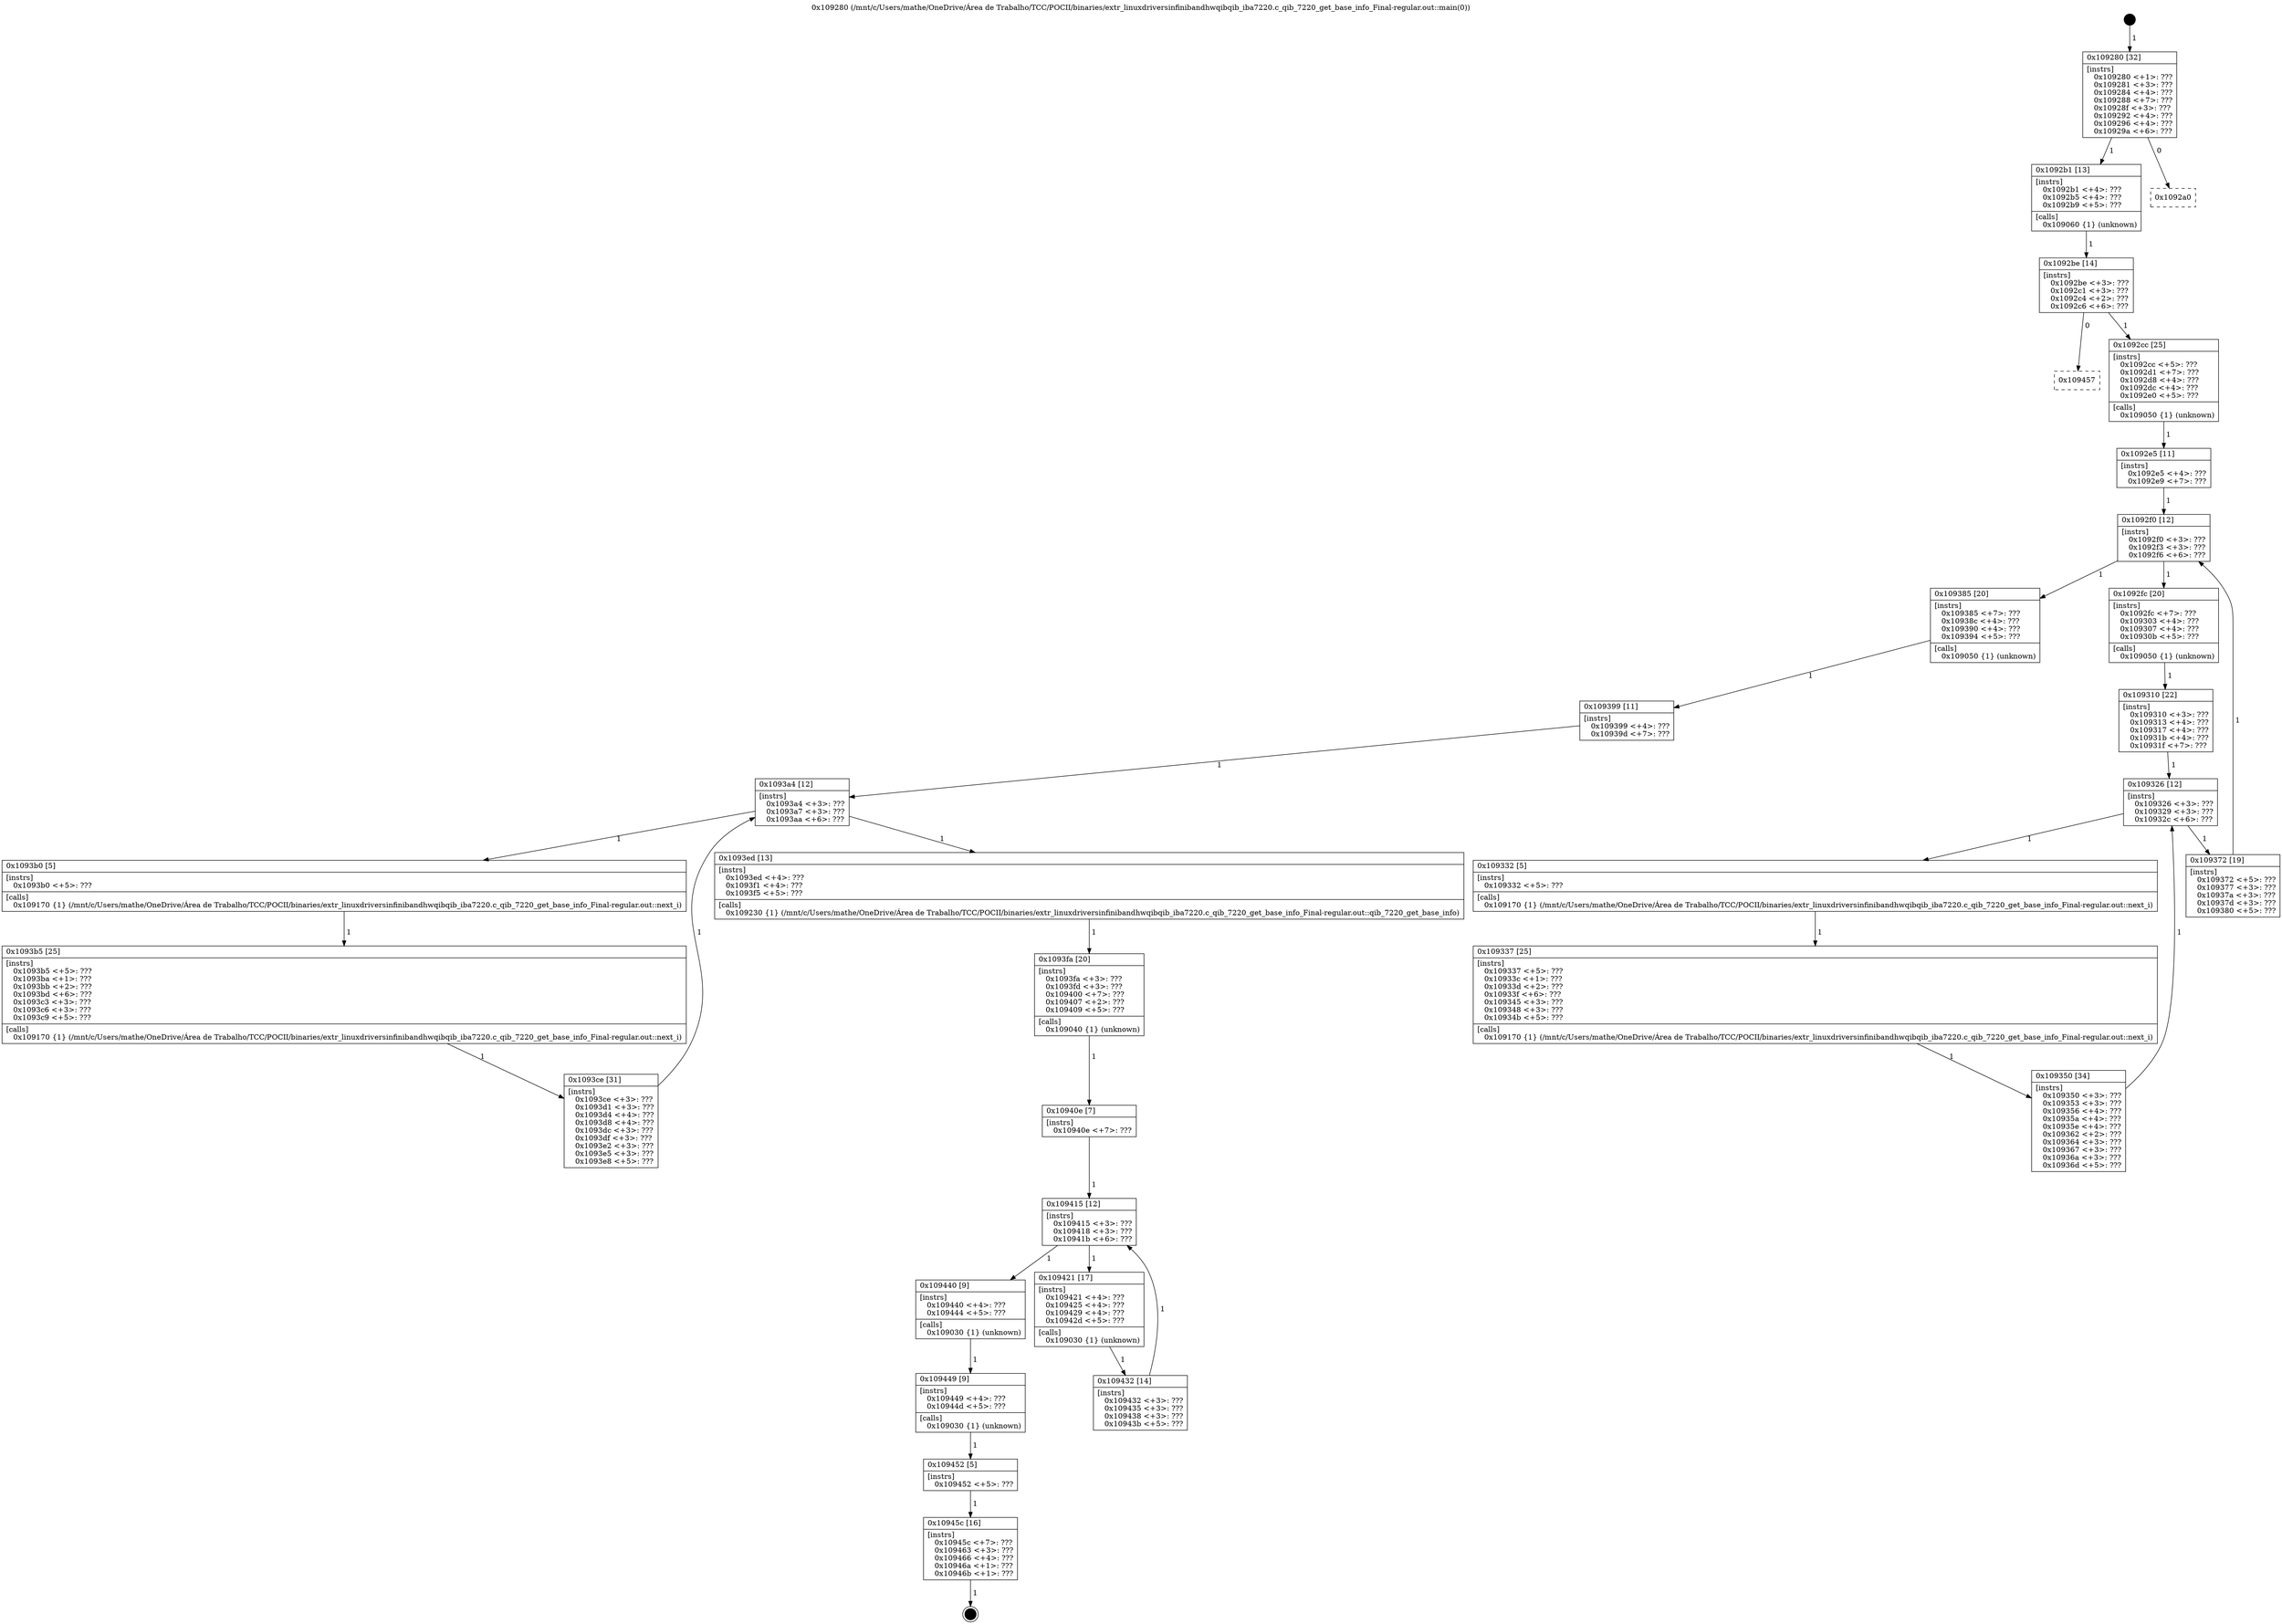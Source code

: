 digraph "0x109280" {
  label = "0x109280 (/mnt/c/Users/mathe/OneDrive/Área de Trabalho/TCC/POCII/binaries/extr_linuxdriversinfinibandhwqibqib_iba7220.c_qib_7220_get_base_info_Final-regular.out::main(0))"
  labelloc = "t"
  node[shape=record]

  Entry [label="",width=0.3,height=0.3,shape=circle,fillcolor=black,style=filled]
  "0x109280" [label="{
     0x109280 [32]\l
     | [instrs]\l
     &nbsp;&nbsp;0x109280 \<+1\>: ???\l
     &nbsp;&nbsp;0x109281 \<+3\>: ???\l
     &nbsp;&nbsp;0x109284 \<+4\>: ???\l
     &nbsp;&nbsp;0x109288 \<+7\>: ???\l
     &nbsp;&nbsp;0x10928f \<+3\>: ???\l
     &nbsp;&nbsp;0x109292 \<+4\>: ???\l
     &nbsp;&nbsp;0x109296 \<+4\>: ???\l
     &nbsp;&nbsp;0x10929a \<+6\>: ???\l
  }"]
  "0x1092b1" [label="{
     0x1092b1 [13]\l
     | [instrs]\l
     &nbsp;&nbsp;0x1092b1 \<+4\>: ???\l
     &nbsp;&nbsp;0x1092b5 \<+4\>: ???\l
     &nbsp;&nbsp;0x1092b9 \<+5\>: ???\l
     | [calls]\l
     &nbsp;&nbsp;0x109060 \{1\} (unknown)\l
  }"]
  "0x1092a0" [label="{
     0x1092a0\l
  }", style=dashed]
  "0x1092be" [label="{
     0x1092be [14]\l
     | [instrs]\l
     &nbsp;&nbsp;0x1092be \<+3\>: ???\l
     &nbsp;&nbsp;0x1092c1 \<+3\>: ???\l
     &nbsp;&nbsp;0x1092c4 \<+2\>: ???\l
     &nbsp;&nbsp;0x1092c6 \<+6\>: ???\l
  }"]
  "0x109457" [label="{
     0x109457\l
  }", style=dashed]
  "0x1092cc" [label="{
     0x1092cc [25]\l
     | [instrs]\l
     &nbsp;&nbsp;0x1092cc \<+5\>: ???\l
     &nbsp;&nbsp;0x1092d1 \<+7\>: ???\l
     &nbsp;&nbsp;0x1092d8 \<+4\>: ???\l
     &nbsp;&nbsp;0x1092dc \<+4\>: ???\l
     &nbsp;&nbsp;0x1092e0 \<+5\>: ???\l
     | [calls]\l
     &nbsp;&nbsp;0x109050 \{1\} (unknown)\l
  }"]
  Exit [label="",width=0.3,height=0.3,shape=circle,fillcolor=black,style=filled,peripheries=2]
  "0x1092f0" [label="{
     0x1092f0 [12]\l
     | [instrs]\l
     &nbsp;&nbsp;0x1092f0 \<+3\>: ???\l
     &nbsp;&nbsp;0x1092f3 \<+3\>: ???\l
     &nbsp;&nbsp;0x1092f6 \<+6\>: ???\l
  }"]
  "0x109385" [label="{
     0x109385 [20]\l
     | [instrs]\l
     &nbsp;&nbsp;0x109385 \<+7\>: ???\l
     &nbsp;&nbsp;0x10938c \<+4\>: ???\l
     &nbsp;&nbsp;0x109390 \<+4\>: ???\l
     &nbsp;&nbsp;0x109394 \<+5\>: ???\l
     | [calls]\l
     &nbsp;&nbsp;0x109050 \{1\} (unknown)\l
  }"]
  "0x1092fc" [label="{
     0x1092fc [20]\l
     | [instrs]\l
     &nbsp;&nbsp;0x1092fc \<+7\>: ???\l
     &nbsp;&nbsp;0x109303 \<+4\>: ???\l
     &nbsp;&nbsp;0x109307 \<+4\>: ???\l
     &nbsp;&nbsp;0x10930b \<+5\>: ???\l
     | [calls]\l
     &nbsp;&nbsp;0x109050 \{1\} (unknown)\l
  }"]
  "0x109326" [label="{
     0x109326 [12]\l
     | [instrs]\l
     &nbsp;&nbsp;0x109326 \<+3\>: ???\l
     &nbsp;&nbsp;0x109329 \<+3\>: ???\l
     &nbsp;&nbsp;0x10932c \<+6\>: ???\l
  }"]
  "0x109372" [label="{
     0x109372 [19]\l
     | [instrs]\l
     &nbsp;&nbsp;0x109372 \<+5\>: ???\l
     &nbsp;&nbsp;0x109377 \<+3\>: ???\l
     &nbsp;&nbsp;0x10937a \<+3\>: ???\l
     &nbsp;&nbsp;0x10937d \<+3\>: ???\l
     &nbsp;&nbsp;0x109380 \<+5\>: ???\l
  }"]
  "0x109332" [label="{
     0x109332 [5]\l
     | [instrs]\l
     &nbsp;&nbsp;0x109332 \<+5\>: ???\l
     | [calls]\l
     &nbsp;&nbsp;0x109170 \{1\} (/mnt/c/Users/mathe/OneDrive/Área de Trabalho/TCC/POCII/binaries/extr_linuxdriversinfinibandhwqibqib_iba7220.c_qib_7220_get_base_info_Final-regular.out::next_i)\l
  }"]
  "0x109337" [label="{
     0x109337 [25]\l
     | [instrs]\l
     &nbsp;&nbsp;0x109337 \<+5\>: ???\l
     &nbsp;&nbsp;0x10933c \<+1\>: ???\l
     &nbsp;&nbsp;0x10933d \<+2\>: ???\l
     &nbsp;&nbsp;0x10933f \<+6\>: ???\l
     &nbsp;&nbsp;0x109345 \<+3\>: ???\l
     &nbsp;&nbsp;0x109348 \<+3\>: ???\l
     &nbsp;&nbsp;0x10934b \<+5\>: ???\l
     | [calls]\l
     &nbsp;&nbsp;0x109170 \{1\} (/mnt/c/Users/mathe/OneDrive/Área de Trabalho/TCC/POCII/binaries/extr_linuxdriversinfinibandhwqibqib_iba7220.c_qib_7220_get_base_info_Final-regular.out::next_i)\l
  }"]
  "0x109350" [label="{
     0x109350 [34]\l
     | [instrs]\l
     &nbsp;&nbsp;0x109350 \<+3\>: ???\l
     &nbsp;&nbsp;0x109353 \<+3\>: ???\l
     &nbsp;&nbsp;0x109356 \<+4\>: ???\l
     &nbsp;&nbsp;0x10935a \<+4\>: ???\l
     &nbsp;&nbsp;0x10935e \<+4\>: ???\l
     &nbsp;&nbsp;0x109362 \<+2\>: ???\l
     &nbsp;&nbsp;0x109364 \<+3\>: ???\l
     &nbsp;&nbsp;0x109367 \<+3\>: ???\l
     &nbsp;&nbsp;0x10936a \<+3\>: ???\l
     &nbsp;&nbsp;0x10936d \<+5\>: ???\l
  }"]
  "0x109310" [label="{
     0x109310 [22]\l
     | [instrs]\l
     &nbsp;&nbsp;0x109310 \<+3\>: ???\l
     &nbsp;&nbsp;0x109313 \<+4\>: ???\l
     &nbsp;&nbsp;0x109317 \<+4\>: ???\l
     &nbsp;&nbsp;0x10931b \<+4\>: ???\l
     &nbsp;&nbsp;0x10931f \<+7\>: ???\l
  }"]
  "0x10945c" [label="{
     0x10945c [16]\l
     | [instrs]\l
     &nbsp;&nbsp;0x10945c \<+7\>: ???\l
     &nbsp;&nbsp;0x109463 \<+3\>: ???\l
     &nbsp;&nbsp;0x109466 \<+4\>: ???\l
     &nbsp;&nbsp;0x10946a \<+1\>: ???\l
     &nbsp;&nbsp;0x10946b \<+1\>: ???\l
  }"]
  "0x1092e5" [label="{
     0x1092e5 [11]\l
     | [instrs]\l
     &nbsp;&nbsp;0x1092e5 \<+4\>: ???\l
     &nbsp;&nbsp;0x1092e9 \<+7\>: ???\l
  }"]
  "0x1093a4" [label="{
     0x1093a4 [12]\l
     | [instrs]\l
     &nbsp;&nbsp;0x1093a4 \<+3\>: ???\l
     &nbsp;&nbsp;0x1093a7 \<+3\>: ???\l
     &nbsp;&nbsp;0x1093aa \<+6\>: ???\l
  }"]
  "0x1093ed" [label="{
     0x1093ed [13]\l
     | [instrs]\l
     &nbsp;&nbsp;0x1093ed \<+4\>: ???\l
     &nbsp;&nbsp;0x1093f1 \<+4\>: ???\l
     &nbsp;&nbsp;0x1093f5 \<+5\>: ???\l
     | [calls]\l
     &nbsp;&nbsp;0x109230 \{1\} (/mnt/c/Users/mathe/OneDrive/Área de Trabalho/TCC/POCII/binaries/extr_linuxdriversinfinibandhwqibqib_iba7220.c_qib_7220_get_base_info_Final-regular.out::qib_7220_get_base_info)\l
  }"]
  "0x1093b0" [label="{
     0x1093b0 [5]\l
     | [instrs]\l
     &nbsp;&nbsp;0x1093b0 \<+5\>: ???\l
     | [calls]\l
     &nbsp;&nbsp;0x109170 \{1\} (/mnt/c/Users/mathe/OneDrive/Área de Trabalho/TCC/POCII/binaries/extr_linuxdriversinfinibandhwqibqib_iba7220.c_qib_7220_get_base_info_Final-regular.out::next_i)\l
  }"]
  "0x1093b5" [label="{
     0x1093b5 [25]\l
     | [instrs]\l
     &nbsp;&nbsp;0x1093b5 \<+5\>: ???\l
     &nbsp;&nbsp;0x1093ba \<+1\>: ???\l
     &nbsp;&nbsp;0x1093bb \<+2\>: ???\l
     &nbsp;&nbsp;0x1093bd \<+6\>: ???\l
     &nbsp;&nbsp;0x1093c3 \<+3\>: ???\l
     &nbsp;&nbsp;0x1093c6 \<+3\>: ???\l
     &nbsp;&nbsp;0x1093c9 \<+5\>: ???\l
     | [calls]\l
     &nbsp;&nbsp;0x109170 \{1\} (/mnt/c/Users/mathe/OneDrive/Área de Trabalho/TCC/POCII/binaries/extr_linuxdriversinfinibandhwqibqib_iba7220.c_qib_7220_get_base_info_Final-regular.out::next_i)\l
  }"]
  "0x1093ce" [label="{
     0x1093ce [31]\l
     | [instrs]\l
     &nbsp;&nbsp;0x1093ce \<+3\>: ???\l
     &nbsp;&nbsp;0x1093d1 \<+3\>: ???\l
     &nbsp;&nbsp;0x1093d4 \<+4\>: ???\l
     &nbsp;&nbsp;0x1093d8 \<+4\>: ???\l
     &nbsp;&nbsp;0x1093dc \<+3\>: ???\l
     &nbsp;&nbsp;0x1093df \<+3\>: ???\l
     &nbsp;&nbsp;0x1093e2 \<+3\>: ???\l
     &nbsp;&nbsp;0x1093e5 \<+3\>: ???\l
     &nbsp;&nbsp;0x1093e8 \<+5\>: ???\l
  }"]
  "0x109399" [label="{
     0x109399 [11]\l
     | [instrs]\l
     &nbsp;&nbsp;0x109399 \<+4\>: ???\l
     &nbsp;&nbsp;0x10939d \<+7\>: ???\l
  }"]
  "0x1093fa" [label="{
     0x1093fa [20]\l
     | [instrs]\l
     &nbsp;&nbsp;0x1093fa \<+3\>: ???\l
     &nbsp;&nbsp;0x1093fd \<+3\>: ???\l
     &nbsp;&nbsp;0x109400 \<+7\>: ???\l
     &nbsp;&nbsp;0x109407 \<+2\>: ???\l
     &nbsp;&nbsp;0x109409 \<+5\>: ???\l
     | [calls]\l
     &nbsp;&nbsp;0x109040 \{1\} (unknown)\l
  }"]
  "0x109415" [label="{
     0x109415 [12]\l
     | [instrs]\l
     &nbsp;&nbsp;0x109415 \<+3\>: ???\l
     &nbsp;&nbsp;0x109418 \<+3\>: ???\l
     &nbsp;&nbsp;0x10941b \<+6\>: ???\l
  }"]
  "0x109440" [label="{
     0x109440 [9]\l
     | [instrs]\l
     &nbsp;&nbsp;0x109440 \<+4\>: ???\l
     &nbsp;&nbsp;0x109444 \<+5\>: ???\l
     | [calls]\l
     &nbsp;&nbsp;0x109030 \{1\} (unknown)\l
  }"]
  "0x109421" [label="{
     0x109421 [17]\l
     | [instrs]\l
     &nbsp;&nbsp;0x109421 \<+4\>: ???\l
     &nbsp;&nbsp;0x109425 \<+4\>: ???\l
     &nbsp;&nbsp;0x109429 \<+4\>: ???\l
     &nbsp;&nbsp;0x10942d \<+5\>: ???\l
     | [calls]\l
     &nbsp;&nbsp;0x109030 \{1\} (unknown)\l
  }"]
  "0x109432" [label="{
     0x109432 [14]\l
     | [instrs]\l
     &nbsp;&nbsp;0x109432 \<+3\>: ???\l
     &nbsp;&nbsp;0x109435 \<+3\>: ???\l
     &nbsp;&nbsp;0x109438 \<+3\>: ???\l
     &nbsp;&nbsp;0x10943b \<+5\>: ???\l
  }"]
  "0x10940e" [label="{
     0x10940e [7]\l
     | [instrs]\l
     &nbsp;&nbsp;0x10940e \<+7\>: ???\l
  }"]
  "0x109449" [label="{
     0x109449 [9]\l
     | [instrs]\l
     &nbsp;&nbsp;0x109449 \<+4\>: ???\l
     &nbsp;&nbsp;0x10944d \<+5\>: ???\l
     | [calls]\l
     &nbsp;&nbsp;0x109030 \{1\} (unknown)\l
  }"]
  "0x109452" [label="{
     0x109452 [5]\l
     | [instrs]\l
     &nbsp;&nbsp;0x109452 \<+5\>: ???\l
  }"]
  Entry -> "0x109280" [label=" 1"]
  "0x109280" -> "0x1092b1" [label=" 1"]
  "0x109280" -> "0x1092a0" [label=" 0"]
  "0x1092b1" -> "0x1092be" [label=" 1"]
  "0x1092be" -> "0x109457" [label=" 0"]
  "0x1092be" -> "0x1092cc" [label=" 1"]
  "0x10945c" -> Exit [label=" 1"]
  "0x1092cc" -> "0x1092e5" [label=" 1"]
  "0x1092f0" -> "0x109385" [label=" 1"]
  "0x1092f0" -> "0x1092fc" [label=" 1"]
  "0x1092fc" -> "0x109310" [label=" 1"]
  "0x109326" -> "0x109372" [label=" 1"]
  "0x109326" -> "0x109332" [label=" 1"]
  "0x109332" -> "0x109337" [label=" 1"]
  "0x109337" -> "0x109350" [label=" 1"]
  "0x109310" -> "0x109326" [label=" 1"]
  "0x109350" -> "0x109326" [label=" 1"]
  "0x109452" -> "0x10945c" [label=" 1"]
  "0x1092e5" -> "0x1092f0" [label=" 1"]
  "0x109372" -> "0x1092f0" [label=" 1"]
  "0x109385" -> "0x109399" [label=" 1"]
  "0x1093a4" -> "0x1093ed" [label=" 1"]
  "0x1093a4" -> "0x1093b0" [label=" 1"]
  "0x1093b0" -> "0x1093b5" [label=" 1"]
  "0x1093b5" -> "0x1093ce" [label=" 1"]
  "0x109399" -> "0x1093a4" [label=" 1"]
  "0x1093ce" -> "0x1093a4" [label=" 1"]
  "0x1093ed" -> "0x1093fa" [label=" 1"]
  "0x1093fa" -> "0x10940e" [label=" 1"]
  "0x109415" -> "0x109440" [label=" 1"]
  "0x109415" -> "0x109421" [label=" 1"]
  "0x109421" -> "0x109432" [label=" 1"]
  "0x10940e" -> "0x109415" [label=" 1"]
  "0x109432" -> "0x109415" [label=" 1"]
  "0x109440" -> "0x109449" [label=" 1"]
  "0x109449" -> "0x109452" [label=" 1"]
}
